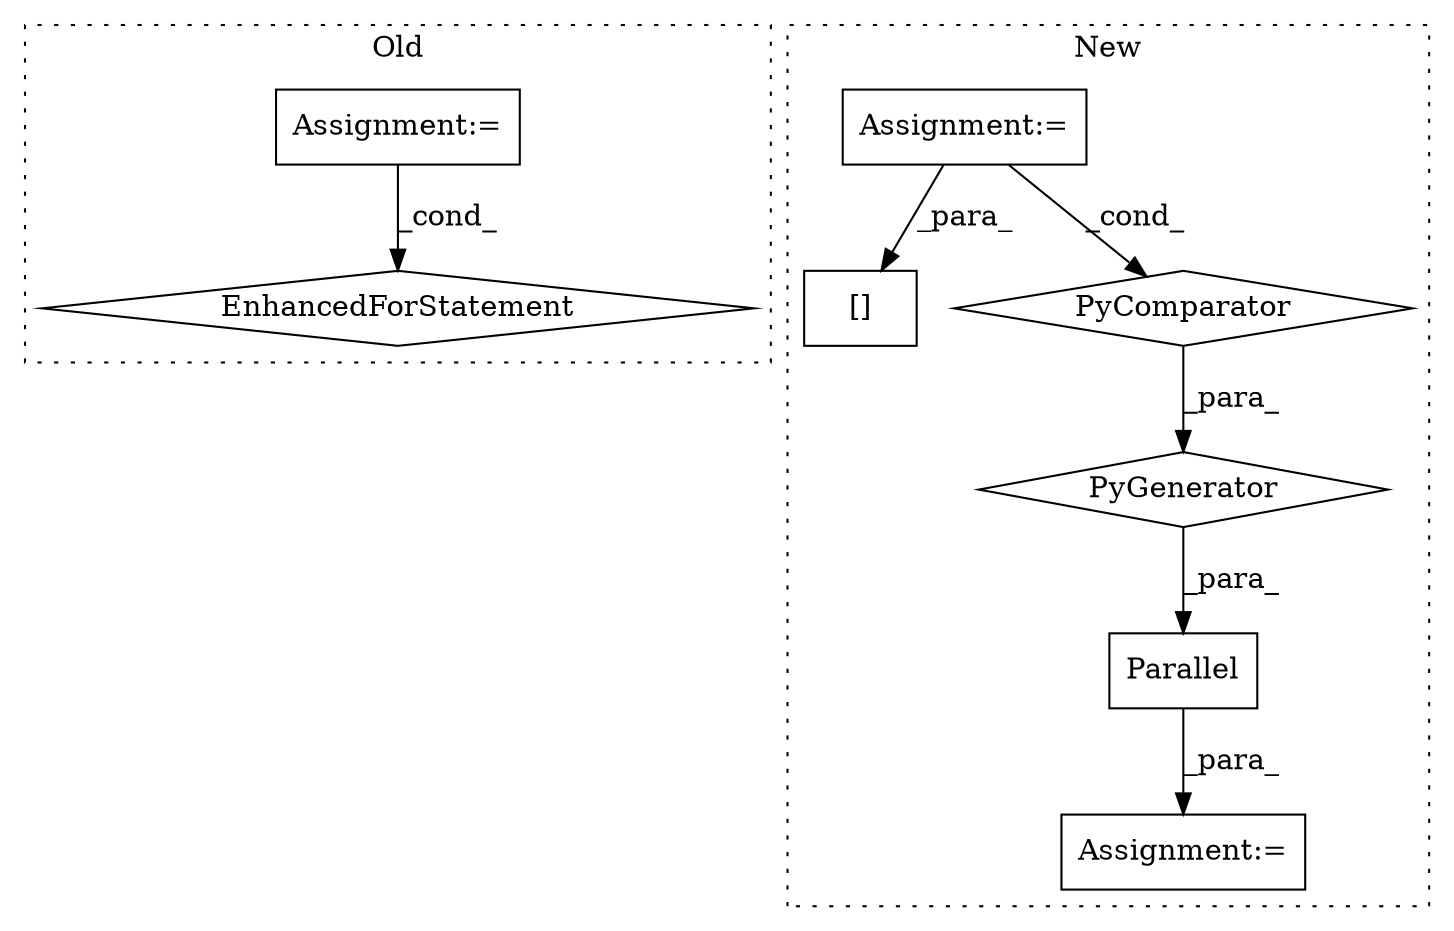 digraph G {
subgraph cluster0 {
1 [label="EnhancedForStatement" a="70" s="4123,4205" l="57,2" shape="diamond"];
4 [label="Assignment:=" a="7" s="4123,4205" l="57,2" shape="box"];
label = "Old";
style="dotted";
}
subgraph cluster1 {
2 [label="Parallel" a="32" s="5165,5178" l="9,1" shape="box"];
3 [label="Assignment:=" a="7" s="5164" l="1" shape="box"];
5 [label="Assignment:=" a="7" s="5117" l="33" shape="box"];
6 [label="[]" a="2" s="5006,5011" l="4,1" shape="box"];
7 [label="PyGenerator" a="107" s="4800" l="356" shape="diamond"];
8 [label="PyComparator" a="113" s="5117" l="33" shape="diamond"];
label = "New";
style="dotted";
}
2 -> 3 [label="_para_"];
4 -> 1 [label="_cond_"];
5 -> 6 [label="_para_"];
5 -> 8 [label="_cond_"];
7 -> 2 [label="_para_"];
8 -> 7 [label="_para_"];
}